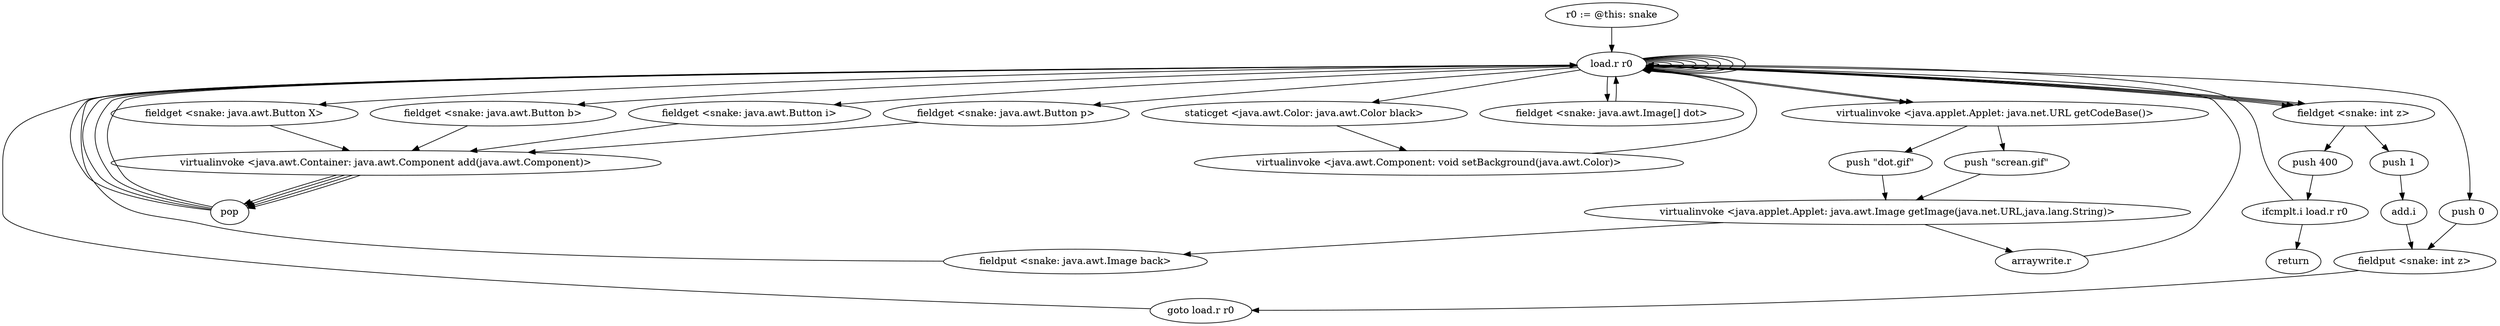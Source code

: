 digraph "" {
    "r0 := @this: snake"
    "load.r r0"
    "r0 := @this: snake"->"load.r r0";
    "load.r r0"->"load.r r0";
    "fieldget <snake: java.awt.Button b>"
    "load.r r0"->"fieldget <snake: java.awt.Button b>";
    "virtualinvoke <java.awt.Container: java.awt.Component add(java.awt.Component)>"
    "fieldget <snake: java.awt.Button b>"->"virtualinvoke <java.awt.Container: java.awt.Component add(java.awt.Component)>";
    "pop"
    "virtualinvoke <java.awt.Container: java.awt.Component add(java.awt.Component)>"->"pop";
    "pop"->"load.r r0";
    "load.r r0"->"load.r r0";
    "fieldget <snake: java.awt.Button i>"
    "load.r r0"->"fieldget <snake: java.awt.Button i>";
    "fieldget <snake: java.awt.Button i>"->"virtualinvoke <java.awt.Container: java.awt.Component add(java.awt.Component)>";
    "virtualinvoke <java.awt.Container: java.awt.Component add(java.awt.Component)>"->"pop";
    "pop"->"load.r r0";
    "load.r r0"->"load.r r0";
    "fieldget <snake: java.awt.Button p>"
    "load.r r0"->"fieldget <snake: java.awt.Button p>";
    "fieldget <snake: java.awt.Button p>"->"virtualinvoke <java.awt.Container: java.awt.Component add(java.awt.Component)>";
    "virtualinvoke <java.awt.Container: java.awt.Component add(java.awt.Component)>"->"pop";
    "pop"->"load.r r0";
    "load.r r0"->"load.r r0";
    "fieldget <snake: java.awt.Button X>"
    "load.r r0"->"fieldget <snake: java.awt.Button X>";
    "fieldget <snake: java.awt.Button X>"->"virtualinvoke <java.awt.Container: java.awt.Component add(java.awt.Component)>";
    "virtualinvoke <java.awt.Container: java.awt.Component add(java.awt.Component)>"->"pop";
    "pop"->"load.r r0";
    "staticget <java.awt.Color: java.awt.Color black>"
    "load.r r0"->"staticget <java.awt.Color: java.awt.Color black>";
    "virtualinvoke <java.awt.Component: void setBackground(java.awt.Color)>"
    "staticget <java.awt.Color: java.awt.Color black>"->"virtualinvoke <java.awt.Component: void setBackground(java.awt.Color)>";
    "virtualinvoke <java.awt.Component: void setBackground(java.awt.Color)>"->"load.r r0";
    "load.r r0"->"load.r r0";
    "load.r r0"->"load.r r0";
    "virtualinvoke <java.applet.Applet: java.net.URL getCodeBase()>"
    "load.r r0"->"virtualinvoke <java.applet.Applet: java.net.URL getCodeBase()>";
    "push \"screan.gif\""
    "virtualinvoke <java.applet.Applet: java.net.URL getCodeBase()>"->"push \"screan.gif\"";
    "virtualinvoke <java.applet.Applet: java.awt.Image getImage(java.net.URL,java.lang.String)>"
    "push \"screan.gif\""->"virtualinvoke <java.applet.Applet: java.awt.Image getImage(java.net.URL,java.lang.String)>";
    "fieldput <snake: java.awt.Image back>"
    "virtualinvoke <java.applet.Applet: java.awt.Image getImage(java.net.URL,java.lang.String)>"->"fieldput <snake: java.awt.Image back>";
    "fieldput <snake: java.awt.Image back>"->"load.r r0";
    "push 0"
    "load.r r0"->"push 0";
    "fieldput <snake: int z>"
    "push 0"->"fieldput <snake: int z>";
    "goto load.r r0"
    "fieldput <snake: int z>"->"goto load.r r0";
    "goto load.r r0"->"load.r r0";
    "fieldget <snake: int z>"
    "load.r r0"->"fieldget <snake: int z>";
    "push 400"
    "fieldget <snake: int z>"->"push 400";
    "ifcmplt.i load.r r0"
    "push 400"->"ifcmplt.i load.r r0";
    "return"
    "ifcmplt.i load.r r0"->"return";
    "ifcmplt.i load.r r0"->"load.r r0";
    "fieldget <snake: java.awt.Image[] dot>"
    "load.r r0"->"fieldget <snake: java.awt.Image[] dot>";
    "fieldget <snake: java.awt.Image[] dot>"->"load.r r0";
    "load.r r0"->"fieldget <snake: int z>";
    "fieldget <snake: int z>"->"load.r r0";
    "load.r r0"->"load.r r0";
    "load.r r0"->"virtualinvoke <java.applet.Applet: java.net.URL getCodeBase()>";
    "push \"dot.gif\""
    "virtualinvoke <java.applet.Applet: java.net.URL getCodeBase()>"->"push \"dot.gif\"";
    "push \"dot.gif\""->"virtualinvoke <java.applet.Applet: java.awt.Image getImage(java.net.URL,java.lang.String)>";
    "arraywrite.r"
    "virtualinvoke <java.applet.Applet: java.awt.Image getImage(java.net.URL,java.lang.String)>"->"arraywrite.r";
    "arraywrite.r"->"load.r r0";
    "load.r r0"->"load.r r0";
    "load.r r0"->"fieldget <snake: int z>";
    "push 1"
    "fieldget <snake: int z>"->"push 1";
    "add.i"
    "push 1"->"add.i";
    "add.i"->"fieldput <snake: int z>";
}
